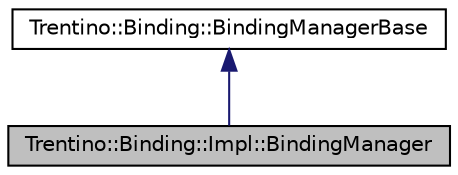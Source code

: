 digraph G
{
  edge [fontname="Helvetica",fontsize="10",labelfontname="Helvetica",labelfontsize="10"];
  node [fontname="Helvetica",fontsize="10",shape=record];
  Node1 [label="Trentino::Binding::Impl::BindingManager",height=0.2,width=0.4,color="black", fillcolor="grey75", style="filled" fontcolor="black"];
  Node2 -> Node1 [dir="back",color="midnightblue",fontsize="10",style="solid",fontname="Helvetica"];
  Node2 [label="Trentino::Binding::BindingManagerBase",height=0.2,width=0.4,color="black", fillcolor="white", style="filled",URL="$class_trentino_1_1_binding_1_1_binding_manager_base.html",tooltip="The BindingmanagerBase is the central services that manages bindings it can load bindings, start and stp them. It can read binding configurations. it is supposed to be unique and therefore Thread safe."];
}
